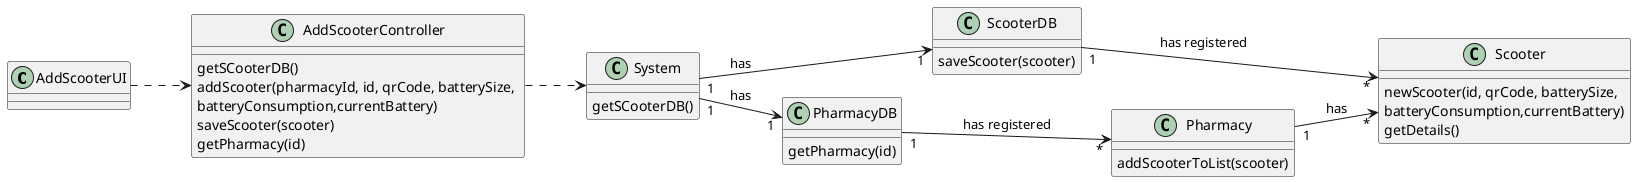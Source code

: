 @startuml

left to right direction

class AddScooterUI {
}

class AddScooterController {
  getSCooterDB()
  addScooter(pharmacyId, id, qrCode, batterySize, \nbatteryConsumption,currentBattery)
  saveScooter(scooter)
  getPharmacy(id)
}

class System {
  getSCooterDB()
}

class Scooter {
  newScooter(id, qrCode, batterySize, \nbatteryConsumption,currentBattery)
  getDetails()
}

class ScooterDB {
  saveScooter(scooter)
}

class Pharmacy {
  addScooterToList(scooter)
}

class PharmacyDB {
  getPharmacy(id)
}


AddScooterUI ..> AddScooterController
AddScooterController ..> System
System "1" --> "1" ScooterDB: has
System "1" --> "1" PharmacyDB: has
ScooterDB "1" --> "*" Scooter: has registered
PharmacyDB "1" --> "*" Pharmacy: has registered
Pharmacy "1" --> "*" Scooter: has

@enduml
